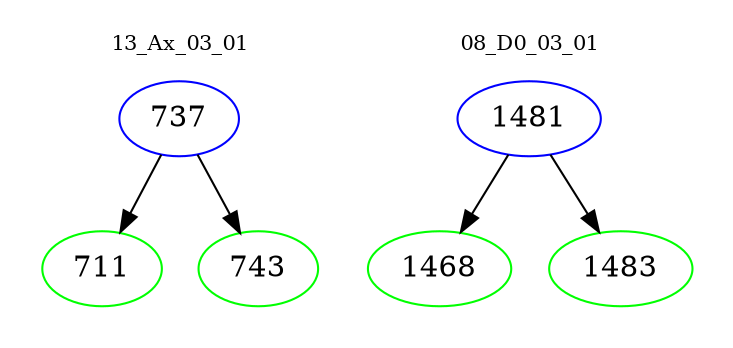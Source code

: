 digraph{
subgraph cluster_0 {
color = white
label = "13_Ax_03_01";
fontsize=10;
T0_737 [label="737", color="blue"]
T0_737 -> T0_711 [color="black"]
T0_711 [label="711", color="green"]
T0_737 -> T0_743 [color="black"]
T0_743 [label="743", color="green"]
}
subgraph cluster_1 {
color = white
label = "08_D0_03_01";
fontsize=10;
T1_1481 [label="1481", color="blue"]
T1_1481 -> T1_1468 [color="black"]
T1_1468 [label="1468", color="green"]
T1_1481 -> T1_1483 [color="black"]
T1_1483 [label="1483", color="green"]
}
}
